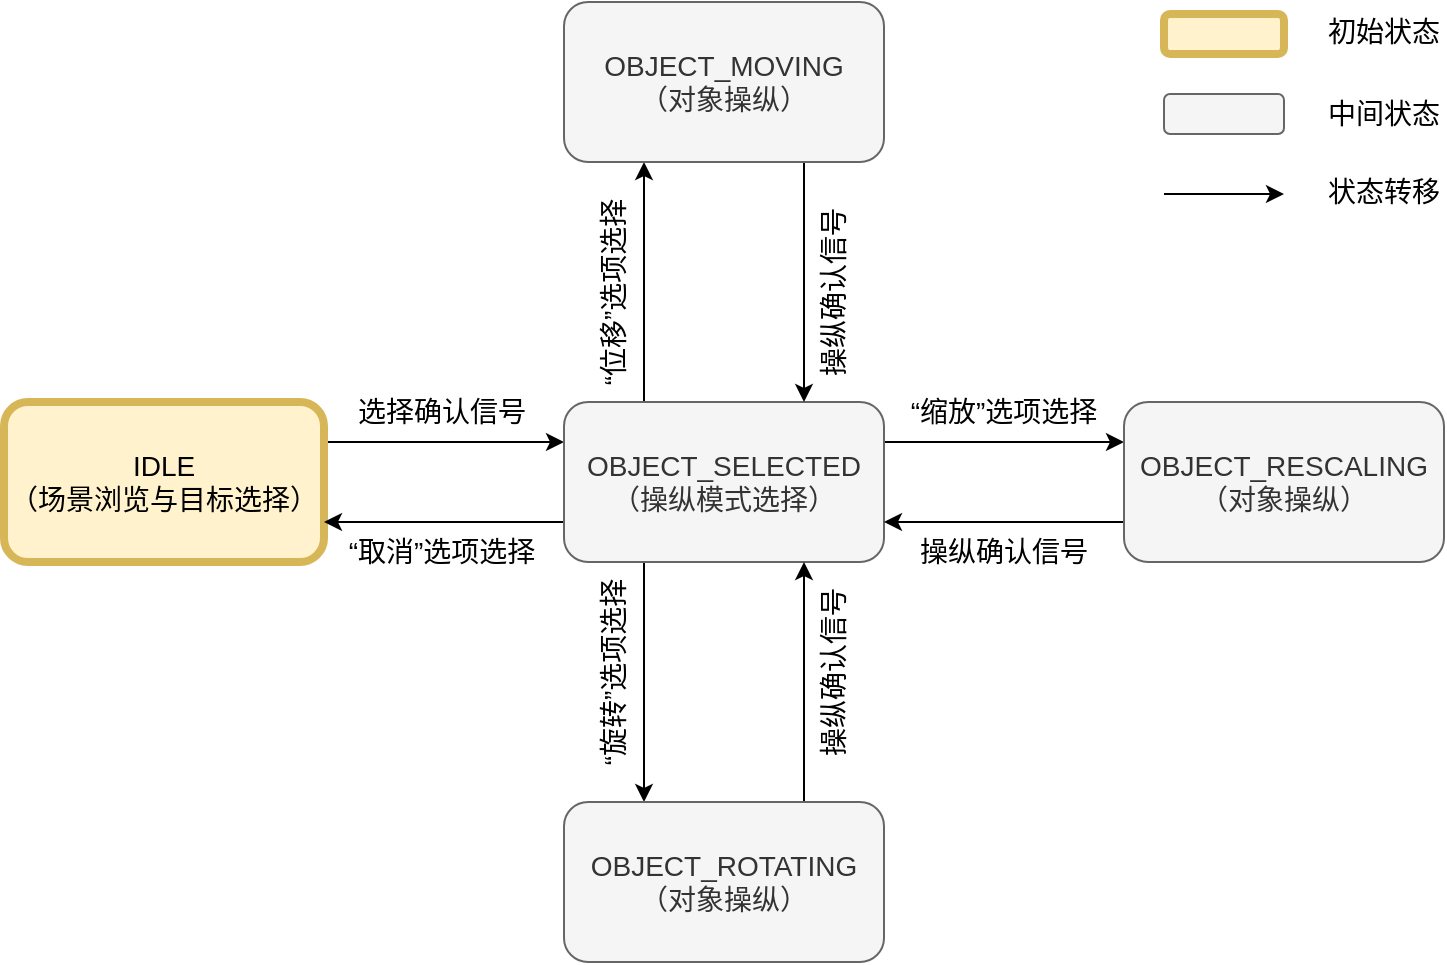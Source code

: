 <mxfile version="21.2.1" type="device">
  <diagram name="Page-1" id="6q4YjbCsCEjDF3uW9Bo5">
    <mxGraphModel dx="1098" dy="1920" grid="1" gridSize="10" guides="1" tooltips="1" connect="1" arrows="1" fold="1" page="1" pageScale="1" pageWidth="850" pageHeight="1100" math="0" shadow="0">
      <root>
        <mxCell id="0" />
        <mxCell id="1" parent="0" />
        <mxCell id="RHIqLYnI22gzSf6chVhU-2" style="edgeStyle=orthogonalEdgeStyle;rounded=0;orthogonalLoop=1;jettySize=auto;html=1;exitX=1;exitY=0.25;exitDx=0;exitDy=0;entryX=0;entryY=0.25;entryDx=0;entryDy=0;fontSize=14;" parent="1" source="5yvLbwEl-1r1vWmJ1qS_-1" target="5yvLbwEl-1r1vWmJ1qS_-2" edge="1">
          <mxGeometry relative="1" as="geometry" />
        </mxCell>
        <mxCell id="5yvLbwEl-1r1vWmJ1qS_-1" value="IDLE&lt;br style=&quot;font-size: 14px;&quot;&gt;（场景浏览与目标选择）" style="rounded=1;whiteSpace=wrap;html=1;fillColor=#fff2cc;strokeColor=#d6b656;strokeWidth=4;imageWidth=24;imageHeight=24;fontSize=14;" parent="1" vertex="1">
          <mxGeometry x="120" y="80" width="160" height="80" as="geometry" />
        </mxCell>
        <mxCell id="RHIqLYnI22gzSf6chVhU-3" style="edgeStyle=orthogonalEdgeStyle;rounded=0;orthogonalLoop=1;jettySize=auto;html=1;exitX=0;exitY=0.75;exitDx=0;exitDy=0;entryX=1;entryY=0.75;entryDx=0;entryDy=0;fontSize=14;" parent="1" source="5yvLbwEl-1r1vWmJ1qS_-2" target="5yvLbwEl-1r1vWmJ1qS_-1" edge="1">
          <mxGeometry relative="1" as="geometry" />
        </mxCell>
        <mxCell id="RHIqLYnI22gzSf6chVhU-16" style="edgeStyle=orthogonalEdgeStyle;rounded=0;orthogonalLoop=1;jettySize=auto;html=1;exitX=0.25;exitY=0;exitDx=0;exitDy=0;entryX=0.25;entryY=1;entryDx=0;entryDy=0;fontSize=14;" parent="1" source="5yvLbwEl-1r1vWmJ1qS_-2" target="n-6eOl7cR6maywZHHqQ9-1" edge="1">
          <mxGeometry relative="1" as="geometry" />
        </mxCell>
        <mxCell id="RHIqLYnI22gzSf6chVhU-20" style="edgeStyle=orthogonalEdgeStyle;rounded=0;orthogonalLoop=1;jettySize=auto;html=1;exitX=0.25;exitY=1;exitDx=0;exitDy=0;entryX=0.25;entryY=0;entryDx=0;entryDy=0;fontSize=14;" parent="1" source="5yvLbwEl-1r1vWmJ1qS_-2" target="CRWILKBoxZJsyQT_hSzq-4" edge="1">
          <mxGeometry relative="1" as="geometry" />
        </mxCell>
        <mxCell id="RHIqLYnI22gzSf6chVhU-21" style="edgeStyle=orthogonalEdgeStyle;rounded=0;orthogonalLoop=1;jettySize=auto;html=1;exitX=1;exitY=0.25;exitDx=0;exitDy=0;entryX=0;entryY=0.25;entryDx=0;entryDy=0;fontSize=14;" parent="1" source="5yvLbwEl-1r1vWmJ1qS_-2" target="CRWILKBoxZJsyQT_hSzq-7" edge="1">
          <mxGeometry relative="1" as="geometry" />
        </mxCell>
        <mxCell id="5yvLbwEl-1r1vWmJ1qS_-2" value="OBJECT_SELECTED&lt;br style=&quot;font-size: 14px;&quot;&gt;（操纵模式选择）" style="rounded=1;whiteSpace=wrap;html=1;fillColor=#f5f5f5;fontColor=#333333;strokeColor=#666666;imageWidth=24;imageHeight=24;fontSize=14;" parent="1" vertex="1">
          <mxGeometry x="400" y="80" width="160" height="80" as="geometry" />
        </mxCell>
        <mxCell id="5yvLbwEl-1r1vWmJ1qS_-28" value="“位移”选项选择" style="text;html=1;strokeColor=none;fillColor=none;align=center;verticalAlign=middle;whiteSpace=wrap;rounded=0;rotation=-90;fontSize=14;" parent="1" vertex="1">
          <mxGeometry x="375" y="10" width="100" height="30" as="geometry" />
        </mxCell>
        <mxCell id="RHIqLYnI22gzSf6chVhU-18" style="edgeStyle=orthogonalEdgeStyle;rounded=0;orthogonalLoop=1;jettySize=auto;html=1;exitX=0.75;exitY=1;exitDx=0;exitDy=0;entryX=0.75;entryY=0;entryDx=0;entryDy=0;fontSize=14;" parent="1" source="n-6eOl7cR6maywZHHqQ9-1" target="5yvLbwEl-1r1vWmJ1qS_-2" edge="1">
          <mxGeometry relative="1" as="geometry" />
        </mxCell>
        <mxCell id="n-6eOl7cR6maywZHHqQ9-1" value="OBJECT_MOVING&lt;br style=&quot;font-size: 14px;&quot;&gt;（对象操纵）" style="rounded=1;whiteSpace=wrap;html=1;fillColor=#f5f5f5;fontColor=#333333;strokeColor=#666666;imageWidth=24;imageHeight=24;fontSize=14;" parent="1" vertex="1">
          <mxGeometry x="400" y="-120" width="160" height="80" as="geometry" />
        </mxCell>
        <mxCell id="n-6eOl7cR6maywZHHqQ9-12" value="“取消”选项选择" style="text;html=1;strokeColor=none;fillColor=none;align=center;verticalAlign=middle;whiteSpace=wrap;rounded=0;rotation=0;fontSize=14;" parent="1" vertex="1">
          <mxGeometry x="280" y="140" width="117.5" height="30" as="geometry" />
        </mxCell>
        <mxCell id="n-6eOl7cR6maywZHHqQ9-14" value="选择确认信号" style="text;html=1;strokeColor=none;fillColor=none;align=center;verticalAlign=middle;whiteSpace=wrap;rounded=0;rotation=0;fontSize=14;" parent="1" vertex="1">
          <mxGeometry x="280.75" y="70" width="116" height="30" as="geometry" />
        </mxCell>
        <mxCell id="RHIqLYnI22gzSf6chVhU-19" style="edgeStyle=orthogonalEdgeStyle;rounded=0;orthogonalLoop=1;jettySize=auto;html=1;exitX=0.75;exitY=0;exitDx=0;exitDy=0;entryX=0.75;entryY=1;entryDx=0;entryDy=0;fontSize=14;" parent="1" source="CRWILKBoxZJsyQT_hSzq-4" target="5yvLbwEl-1r1vWmJ1qS_-2" edge="1">
          <mxGeometry relative="1" as="geometry" />
        </mxCell>
        <mxCell id="CRWILKBoxZJsyQT_hSzq-4" value="OBJECT_ROTATING&lt;br style=&quot;font-size: 14px;&quot;&gt;（对象操纵）" style="rounded=1;whiteSpace=wrap;html=1;fillColor=#f5f5f5;fontColor=#333333;strokeColor=#666666;imageWidth=24;imageHeight=24;fontSize=14;" parent="1" vertex="1">
          <mxGeometry x="400" y="280" width="160" height="80" as="geometry" />
        </mxCell>
        <mxCell id="RHIqLYnI22gzSf6chVhU-22" style="edgeStyle=orthogonalEdgeStyle;rounded=0;orthogonalLoop=1;jettySize=auto;html=1;exitX=0;exitY=0.75;exitDx=0;exitDy=0;entryX=1;entryY=0.75;entryDx=0;entryDy=0;fontSize=14;" parent="1" source="CRWILKBoxZJsyQT_hSzq-7" target="5yvLbwEl-1r1vWmJ1qS_-2" edge="1">
          <mxGeometry relative="1" as="geometry" />
        </mxCell>
        <mxCell id="CRWILKBoxZJsyQT_hSzq-7" value="OBJECT_RESCALING&lt;br style=&quot;font-size: 14px;&quot;&gt;（对象操纵）" style="rounded=1;whiteSpace=wrap;html=1;fillColor=#f5f5f5;fontColor=#333333;strokeColor=#666666;imageWidth=24;imageHeight=24;fontSize=14;" parent="1" vertex="1">
          <mxGeometry x="680" y="80" width="160" height="80" as="geometry" />
        </mxCell>
        <mxCell id="RHIqLYnI22gzSf6chVhU-1" value="" style="group;fontSize=14;" parent="1" vertex="1" connectable="0">
          <mxGeometry x="700" y="-120" width="140" height="110" as="geometry" />
        </mxCell>
        <mxCell id="Wn2ly3mG2TpMB56mMUq0-1" value="" style="rounded=1;whiteSpace=wrap;html=1;fillColor=#fff2cc;strokeColor=#d6b656;strokeWidth=4;fontSize=14;" parent="RHIqLYnI22gzSf6chVhU-1" vertex="1">
          <mxGeometry y="6" width="60" height="20" as="geometry" />
        </mxCell>
        <mxCell id="Wn2ly3mG2TpMB56mMUq0-2" value="" style="rounded=1;whiteSpace=wrap;html=1;fillColor=#f5f5f5;fontColor=#333333;strokeColor=#666666;fontSize=14;" parent="RHIqLYnI22gzSf6chVhU-1" vertex="1">
          <mxGeometry y="46" width="60" height="20" as="geometry" />
        </mxCell>
        <mxCell id="Wn2ly3mG2TpMB56mMUq0-3" value="" style="endArrow=classic;html=1;rounded=0;fontSize=14;" parent="RHIqLYnI22gzSf6chVhU-1" edge="1">
          <mxGeometry width="50" height="50" relative="1" as="geometry">
            <mxPoint y="96" as="sourcePoint" />
            <mxPoint x="60" y="96" as="targetPoint" />
          </mxGeometry>
        </mxCell>
        <mxCell id="Wn2ly3mG2TpMB56mMUq0-4" value="初始状态" style="text;html=1;strokeColor=none;fillColor=none;align=center;verticalAlign=middle;whiteSpace=wrap;rounded=0;fontSize=14;" parent="RHIqLYnI22gzSf6chVhU-1" vertex="1">
          <mxGeometry x="80" width="60" height="30" as="geometry" />
        </mxCell>
        <mxCell id="Wn2ly3mG2TpMB56mMUq0-5" value="中间状态" style="text;html=1;strokeColor=none;fillColor=none;align=center;verticalAlign=middle;whiteSpace=wrap;rounded=0;fontSize=14;" parent="RHIqLYnI22gzSf6chVhU-1" vertex="1">
          <mxGeometry x="80" y="41" width="60" height="30" as="geometry" />
        </mxCell>
        <mxCell id="Wn2ly3mG2TpMB56mMUq0-6" value="状态转移" style="text;html=1;strokeColor=none;fillColor=none;align=center;verticalAlign=middle;whiteSpace=wrap;rounded=0;fontSize=14;" parent="RHIqLYnI22gzSf6chVhU-1" vertex="1">
          <mxGeometry x="80" y="80" width="60" height="30" as="geometry" />
        </mxCell>
        <mxCell id="RHIqLYnI22gzSf6chVhU-23" value="“旋转”选项选择" style="text;html=1;strokeColor=none;fillColor=none;align=center;verticalAlign=middle;whiteSpace=wrap;rounded=0;rotation=-90;fontSize=14;" parent="1" vertex="1">
          <mxGeometry x="375" y="200" width="100" height="30" as="geometry" />
        </mxCell>
        <mxCell id="RHIqLYnI22gzSf6chVhU-24" value="“缩放”选项选择" style="text;html=1;strokeColor=none;fillColor=none;align=center;verticalAlign=middle;whiteSpace=wrap;rounded=0;rotation=0;fontSize=14;" parent="1" vertex="1">
          <mxGeometry x="570" y="70" width="100" height="30" as="geometry" />
        </mxCell>
        <mxCell id="RHIqLYnI22gzSf6chVhU-25" value="操纵确认信号" style="text;html=1;strokeColor=none;fillColor=none;align=center;verticalAlign=middle;whiteSpace=wrap;rounded=0;rotation=-90;fontSize=14;" parent="1" vertex="1">
          <mxGeometry x="490" y="10" width="90" height="30" as="geometry" />
        </mxCell>
        <mxCell id="RHIqLYnI22gzSf6chVhU-26" value="操纵确认信号" style="text;html=1;strokeColor=none;fillColor=none;align=center;verticalAlign=middle;whiteSpace=wrap;rounded=0;rotation=-90;fontSize=14;" parent="1" vertex="1">
          <mxGeometry x="490" y="200" width="90" height="30" as="geometry" />
        </mxCell>
        <mxCell id="RHIqLYnI22gzSf6chVhU-27" value="操纵确认信号" style="text;html=1;strokeColor=none;fillColor=none;align=center;verticalAlign=middle;whiteSpace=wrap;rounded=0;rotation=0;fontSize=14;" parent="1" vertex="1">
          <mxGeometry x="575" y="140" width="90" height="30" as="geometry" />
        </mxCell>
      </root>
    </mxGraphModel>
  </diagram>
</mxfile>
